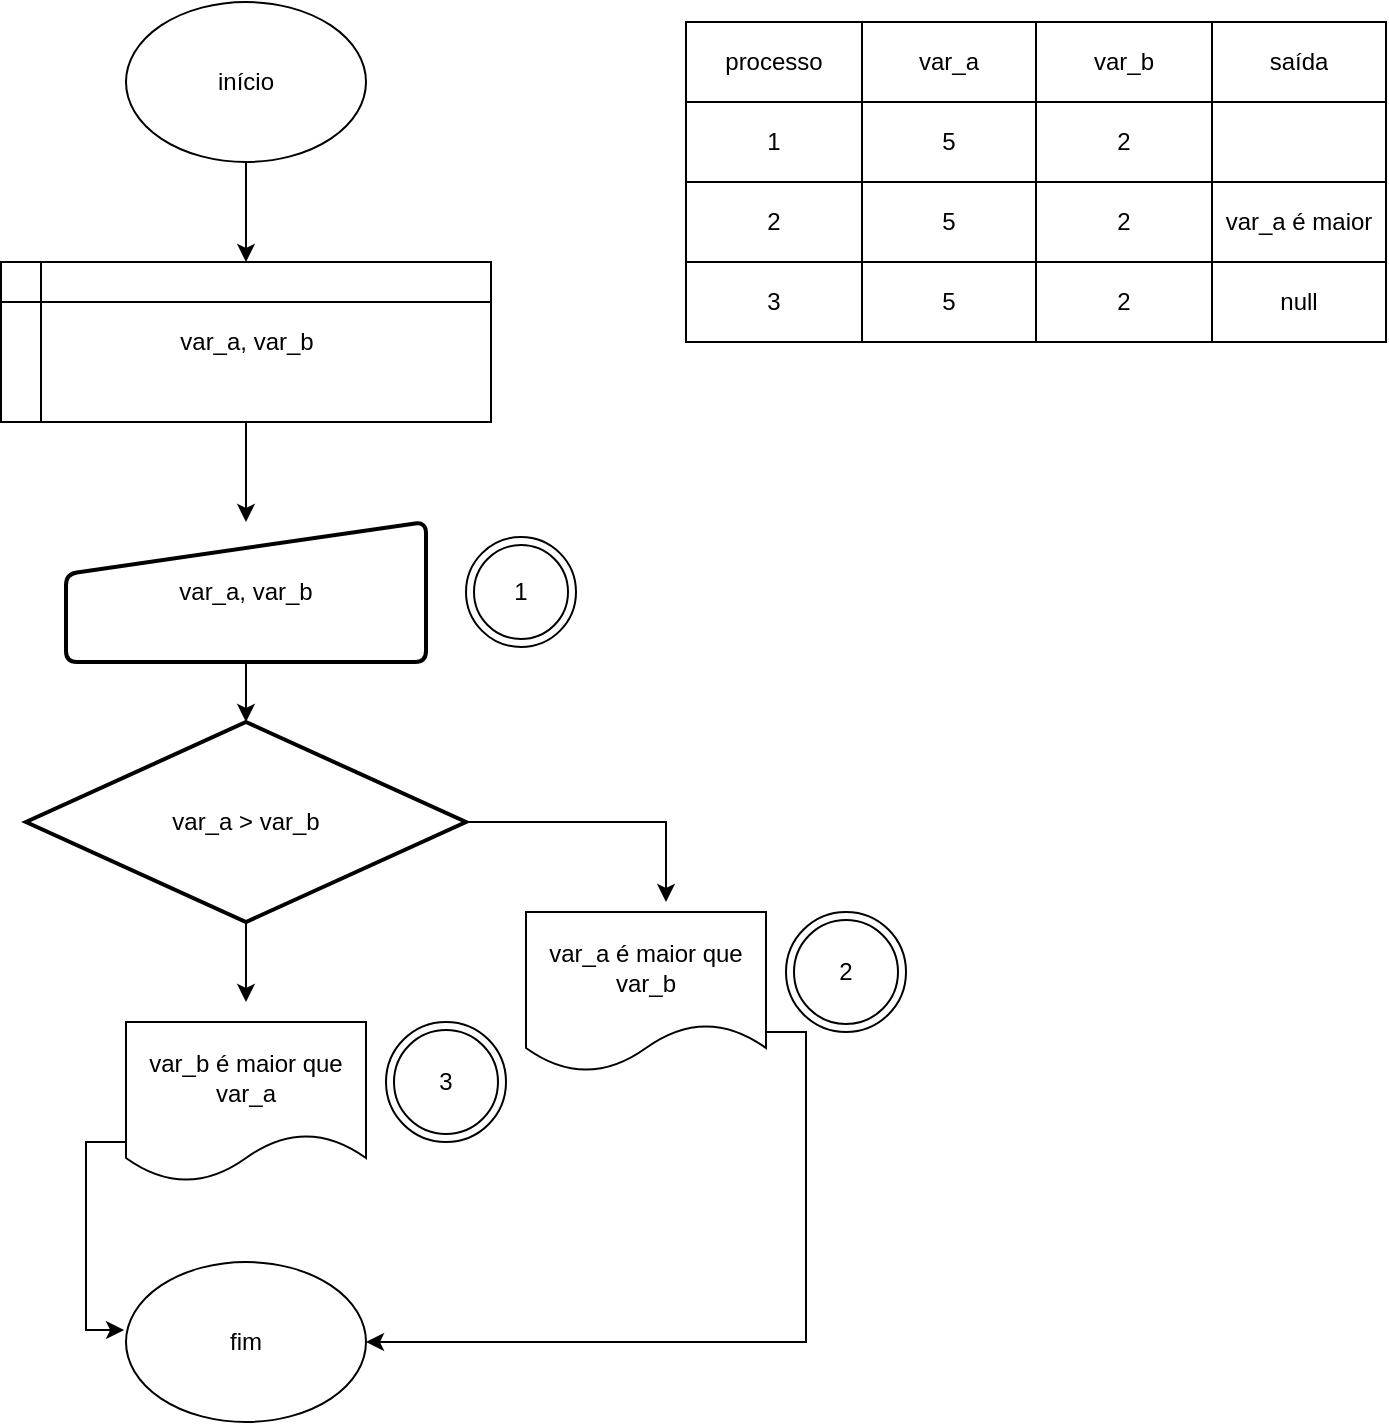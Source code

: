 <mxfile version="13.6.6" type="device"><diagram id="01vWry2ugcO_xULkKNit" name="Page-1"><mxGraphModel dx="768" dy="748" grid="1" gridSize="10" guides="1" tooltips="1" connect="1" arrows="1" fold="1" page="1" pageScale="1" pageWidth="827" pageHeight="1169" math="0" shadow="0"><root><mxCell id="0"/><mxCell id="1" parent="0"/><mxCell id="TQxPqvb1V4M6Vd3-wycS-5" style="edgeStyle=orthogonalEdgeStyle;rounded=0;orthogonalLoop=1;jettySize=auto;html=1;exitX=0.5;exitY=1;exitDx=0;exitDy=0;" edge="1" parent="1" source="TQxPqvb1V4M6Vd3-wycS-1"><mxGeometry relative="1" as="geometry"><mxPoint x="130" y="180" as="targetPoint"/></mxGeometry></mxCell><mxCell id="TQxPqvb1V4M6Vd3-wycS-1" value="início" style="ellipse;whiteSpace=wrap;html=1;" vertex="1" parent="1"><mxGeometry x="70" y="50" width="120" height="80" as="geometry"/></mxCell><mxCell id="TQxPqvb1V4M6Vd3-wycS-6" style="edgeStyle=orthogonalEdgeStyle;rounded=0;orthogonalLoop=1;jettySize=auto;html=1;exitX=0.5;exitY=1;exitDx=0;exitDy=0;entryX=0.5;entryY=0;entryDx=0;entryDy=0;" edge="1" parent="1" source="TQxPqvb1V4M6Vd3-wycS-2" target="TQxPqvb1V4M6Vd3-wycS-3"><mxGeometry relative="1" as="geometry"/></mxCell><mxCell id="TQxPqvb1V4M6Vd3-wycS-2" value="var_a, var_b" style="shape=internalStorage;whiteSpace=wrap;html=1;backgroundOutline=1;" vertex="1" parent="1"><mxGeometry x="7.5" y="180" width="245" height="80" as="geometry"/></mxCell><mxCell id="TQxPqvb1V4M6Vd3-wycS-8" style="edgeStyle=orthogonalEdgeStyle;rounded=0;orthogonalLoop=1;jettySize=auto;html=1;exitX=0.5;exitY=1;exitDx=0;exitDy=0;entryX=0.5;entryY=0;entryDx=0;entryDy=0;entryPerimeter=0;" edge="1" parent="1" source="TQxPqvb1V4M6Vd3-wycS-3" target="TQxPqvb1V4M6Vd3-wycS-7"><mxGeometry relative="1" as="geometry"/></mxCell><mxCell id="TQxPqvb1V4M6Vd3-wycS-3" value="var_a, var_b" style="html=1;strokeWidth=2;shape=manualInput;whiteSpace=wrap;rounded=1;size=26;arcSize=11;" vertex="1" parent="1"><mxGeometry x="40" y="310" width="180" height="70" as="geometry"/></mxCell><mxCell id="TQxPqvb1V4M6Vd3-wycS-10" style="edgeStyle=orthogonalEdgeStyle;rounded=0;orthogonalLoop=1;jettySize=auto;html=1;exitX=1;exitY=0.5;exitDx=0;exitDy=0;exitPerimeter=0;" edge="1" parent="1" source="TQxPqvb1V4M6Vd3-wycS-7"><mxGeometry relative="1" as="geometry"><mxPoint x="340" y="500" as="targetPoint"/><Array as="points"><mxPoint x="340" y="460"/></Array></mxGeometry></mxCell><mxCell id="TQxPqvb1V4M6Vd3-wycS-13" style="edgeStyle=orthogonalEdgeStyle;rounded=0;orthogonalLoop=1;jettySize=auto;html=1;exitX=0.5;exitY=1;exitDx=0;exitDy=0;exitPerimeter=0;" edge="1" parent="1" source="TQxPqvb1V4M6Vd3-wycS-7"><mxGeometry relative="1" as="geometry"><mxPoint x="130" y="550" as="targetPoint"/></mxGeometry></mxCell><mxCell id="TQxPqvb1V4M6Vd3-wycS-7" value="var_a &amp;gt; var_b" style="strokeWidth=2;html=1;shape=mxgraph.flowchart.decision;whiteSpace=wrap;" vertex="1" parent="1"><mxGeometry x="20" y="410" width="220" height="100" as="geometry"/></mxCell><mxCell id="TQxPqvb1V4M6Vd3-wycS-15" style="edgeStyle=orthogonalEdgeStyle;rounded=0;orthogonalLoop=1;jettySize=auto;html=1;exitX=1;exitY=0.75;exitDx=0;exitDy=0;entryX=1;entryY=0.5;entryDx=0;entryDy=0;" edge="1" parent="1" source="TQxPqvb1V4M6Vd3-wycS-9" target="TQxPqvb1V4M6Vd3-wycS-11"><mxGeometry relative="1" as="geometry"><mxPoint x="230" y="680" as="targetPoint"/><Array as="points"><mxPoint x="410" y="565"/><mxPoint x="410" y="720"/></Array></mxGeometry></mxCell><mxCell id="TQxPqvb1V4M6Vd3-wycS-9" value="var_a é maior que var_b" style="shape=document;whiteSpace=wrap;html=1;boundedLbl=1;" vertex="1" parent="1"><mxGeometry x="270" y="505" width="120" height="80" as="geometry"/></mxCell><mxCell id="TQxPqvb1V4M6Vd3-wycS-11" value="fim" style="ellipse;whiteSpace=wrap;html=1;" vertex="1" parent="1"><mxGeometry x="70" y="680" width="120" height="80" as="geometry"/></mxCell><mxCell id="TQxPqvb1V4M6Vd3-wycS-16" style="edgeStyle=orthogonalEdgeStyle;rounded=0;orthogonalLoop=1;jettySize=auto;html=1;exitX=0;exitY=0.75;exitDx=0;exitDy=0;entryX=-0.008;entryY=0.425;entryDx=0;entryDy=0;entryPerimeter=0;" edge="1" parent="1" source="TQxPqvb1V4M6Vd3-wycS-12" target="TQxPqvb1V4M6Vd3-wycS-11"><mxGeometry relative="1" as="geometry"/></mxCell><mxCell id="TQxPqvb1V4M6Vd3-wycS-12" value="var_b é maior que var_a" style="shape=document;whiteSpace=wrap;html=1;boundedLbl=1;" vertex="1" parent="1"><mxGeometry x="70" y="560" width="120" height="80" as="geometry"/></mxCell><mxCell id="TQxPqvb1V4M6Vd3-wycS-17" value="" style="shape=table;html=1;whiteSpace=wrap;startSize=0;container=1;collapsible=0;childLayout=tableLayout;" vertex="1" parent="1"><mxGeometry x="350" y="60" width="350" height="160" as="geometry"/></mxCell><mxCell id="TQxPqvb1V4M6Vd3-wycS-18" value="" style="shape=partialRectangle;html=1;whiteSpace=wrap;collapsible=0;dropTarget=0;pointerEvents=0;fillColor=none;top=0;left=0;bottom=0;right=0;points=[[0,0.5],[1,0.5]];portConstraint=eastwest;" vertex="1" parent="TQxPqvb1V4M6Vd3-wycS-17"><mxGeometry width="350" height="40" as="geometry"/></mxCell><mxCell id="TQxPqvb1V4M6Vd3-wycS-19" value="processo" style="shape=partialRectangle;html=1;whiteSpace=wrap;connectable=0;fillColor=none;top=0;left=0;bottom=0;right=0;overflow=hidden;" vertex="1" parent="TQxPqvb1V4M6Vd3-wycS-18"><mxGeometry width="88" height="40" as="geometry"/></mxCell><mxCell id="TQxPqvb1V4M6Vd3-wycS-20" value="var_a" style="shape=partialRectangle;html=1;whiteSpace=wrap;connectable=0;fillColor=none;top=0;left=0;bottom=0;right=0;overflow=hidden;" vertex="1" parent="TQxPqvb1V4M6Vd3-wycS-18"><mxGeometry x="88" width="87" height="40" as="geometry"/></mxCell><mxCell id="TQxPqvb1V4M6Vd3-wycS-21" value="var_b" style="shape=partialRectangle;html=1;whiteSpace=wrap;connectable=0;fillColor=none;top=0;left=0;bottom=0;right=0;overflow=hidden;" vertex="1" parent="TQxPqvb1V4M6Vd3-wycS-18"><mxGeometry x="175" width="88" height="40" as="geometry"/></mxCell><mxCell id="TQxPqvb1V4M6Vd3-wycS-38" value="saída" style="shape=partialRectangle;html=1;whiteSpace=wrap;connectable=0;fillColor=none;top=0;left=0;bottom=0;right=0;overflow=hidden;" vertex="1" parent="TQxPqvb1V4M6Vd3-wycS-18"><mxGeometry x="263" width="87" height="40" as="geometry"/></mxCell><mxCell id="TQxPqvb1V4M6Vd3-wycS-22" value="" style="shape=partialRectangle;html=1;whiteSpace=wrap;collapsible=0;dropTarget=0;pointerEvents=0;fillColor=none;top=0;left=0;bottom=0;right=0;points=[[0,0.5],[1,0.5]];portConstraint=eastwest;" vertex="1" parent="TQxPqvb1V4M6Vd3-wycS-17"><mxGeometry y="40" width="350" height="40" as="geometry"/></mxCell><mxCell id="TQxPqvb1V4M6Vd3-wycS-23" value="1" style="shape=partialRectangle;html=1;whiteSpace=wrap;connectable=0;fillColor=none;top=0;left=0;bottom=0;right=0;overflow=hidden;" vertex="1" parent="TQxPqvb1V4M6Vd3-wycS-22"><mxGeometry width="88" height="40" as="geometry"/></mxCell><mxCell id="TQxPqvb1V4M6Vd3-wycS-24" value="5" style="shape=partialRectangle;html=1;whiteSpace=wrap;connectable=0;fillColor=none;top=0;left=0;bottom=0;right=0;overflow=hidden;" vertex="1" parent="TQxPqvb1V4M6Vd3-wycS-22"><mxGeometry x="88" width="87" height="40" as="geometry"/></mxCell><mxCell id="TQxPqvb1V4M6Vd3-wycS-25" value="2" style="shape=partialRectangle;html=1;whiteSpace=wrap;connectable=0;fillColor=none;top=0;left=0;bottom=0;right=0;overflow=hidden;" vertex="1" parent="TQxPqvb1V4M6Vd3-wycS-22"><mxGeometry x="175" width="88" height="40" as="geometry"/></mxCell><mxCell id="TQxPqvb1V4M6Vd3-wycS-39" style="shape=partialRectangle;html=1;whiteSpace=wrap;connectable=0;fillColor=none;top=0;left=0;bottom=0;right=0;overflow=hidden;" vertex="1" parent="TQxPqvb1V4M6Vd3-wycS-22"><mxGeometry x="263" width="87" height="40" as="geometry"/></mxCell><mxCell id="TQxPqvb1V4M6Vd3-wycS-26" value="" style="shape=partialRectangle;html=1;whiteSpace=wrap;collapsible=0;dropTarget=0;pointerEvents=0;fillColor=none;top=0;left=0;bottom=0;right=0;points=[[0,0.5],[1,0.5]];portConstraint=eastwest;" vertex="1" parent="TQxPqvb1V4M6Vd3-wycS-17"><mxGeometry y="80" width="350" height="40" as="geometry"/></mxCell><mxCell id="TQxPqvb1V4M6Vd3-wycS-27" value="2" style="shape=partialRectangle;html=1;whiteSpace=wrap;connectable=0;fillColor=none;top=0;left=0;bottom=0;right=0;overflow=hidden;" vertex="1" parent="TQxPqvb1V4M6Vd3-wycS-26"><mxGeometry width="88" height="40" as="geometry"/></mxCell><mxCell id="TQxPqvb1V4M6Vd3-wycS-28" value="5" style="shape=partialRectangle;html=1;whiteSpace=wrap;connectable=0;fillColor=none;top=0;left=0;bottom=0;right=0;overflow=hidden;" vertex="1" parent="TQxPqvb1V4M6Vd3-wycS-26"><mxGeometry x="88" width="87" height="40" as="geometry"/></mxCell><mxCell id="TQxPqvb1V4M6Vd3-wycS-29" value="2" style="shape=partialRectangle;html=1;whiteSpace=wrap;connectable=0;fillColor=none;top=0;left=0;bottom=0;right=0;overflow=hidden;" vertex="1" parent="TQxPqvb1V4M6Vd3-wycS-26"><mxGeometry x="175" width="88" height="40" as="geometry"/></mxCell><mxCell id="TQxPqvb1V4M6Vd3-wycS-40" value="var_a é maior" style="shape=partialRectangle;html=1;whiteSpace=wrap;connectable=0;fillColor=none;top=0;left=0;bottom=0;right=0;overflow=hidden;" vertex="1" parent="TQxPqvb1V4M6Vd3-wycS-26"><mxGeometry x="263" width="87" height="40" as="geometry"/></mxCell><mxCell id="TQxPqvb1V4M6Vd3-wycS-34" style="shape=partialRectangle;html=1;whiteSpace=wrap;collapsible=0;dropTarget=0;pointerEvents=0;fillColor=none;top=0;left=0;bottom=0;right=0;points=[[0,0.5],[1,0.5]];portConstraint=eastwest;" vertex="1" parent="TQxPqvb1V4M6Vd3-wycS-17"><mxGeometry y="120" width="350" height="40" as="geometry"/></mxCell><mxCell id="TQxPqvb1V4M6Vd3-wycS-35" value="3" style="shape=partialRectangle;html=1;whiteSpace=wrap;connectable=0;fillColor=none;top=0;left=0;bottom=0;right=0;overflow=hidden;" vertex="1" parent="TQxPqvb1V4M6Vd3-wycS-34"><mxGeometry width="88" height="40" as="geometry"/></mxCell><mxCell id="TQxPqvb1V4M6Vd3-wycS-36" value="5" style="shape=partialRectangle;html=1;whiteSpace=wrap;connectable=0;fillColor=none;top=0;left=0;bottom=0;right=0;overflow=hidden;" vertex="1" parent="TQxPqvb1V4M6Vd3-wycS-34"><mxGeometry x="88" width="87" height="40" as="geometry"/></mxCell><mxCell id="TQxPqvb1V4M6Vd3-wycS-37" value="2" style="shape=partialRectangle;html=1;whiteSpace=wrap;connectable=0;fillColor=none;top=0;left=0;bottom=0;right=0;overflow=hidden;" vertex="1" parent="TQxPqvb1V4M6Vd3-wycS-34"><mxGeometry x="175" width="88" height="40" as="geometry"/></mxCell><mxCell id="TQxPqvb1V4M6Vd3-wycS-41" value="null" style="shape=partialRectangle;html=1;whiteSpace=wrap;connectable=0;fillColor=none;top=0;left=0;bottom=0;right=0;overflow=hidden;" vertex="1" parent="TQxPqvb1V4M6Vd3-wycS-34"><mxGeometry x="263" width="87" height="40" as="geometry"/></mxCell><mxCell id="TQxPqvb1V4M6Vd3-wycS-30" value="1" style="ellipse;shape=doubleEllipse;whiteSpace=wrap;html=1;aspect=fixed;" vertex="1" parent="1"><mxGeometry x="240" y="317.5" width="55" height="55" as="geometry"/></mxCell><mxCell id="TQxPqvb1V4M6Vd3-wycS-31" value="2" style="ellipse;shape=doubleEllipse;whiteSpace=wrap;html=1;aspect=fixed;" vertex="1" parent="1"><mxGeometry x="400" y="505" width="60" height="60" as="geometry"/></mxCell><mxCell id="TQxPqvb1V4M6Vd3-wycS-33" value="3&lt;br&gt;" style="ellipse;shape=doubleEllipse;whiteSpace=wrap;html=1;aspect=fixed;" vertex="1" parent="1"><mxGeometry x="200" y="560" width="60" height="60" as="geometry"/></mxCell></root></mxGraphModel></diagram></mxfile>